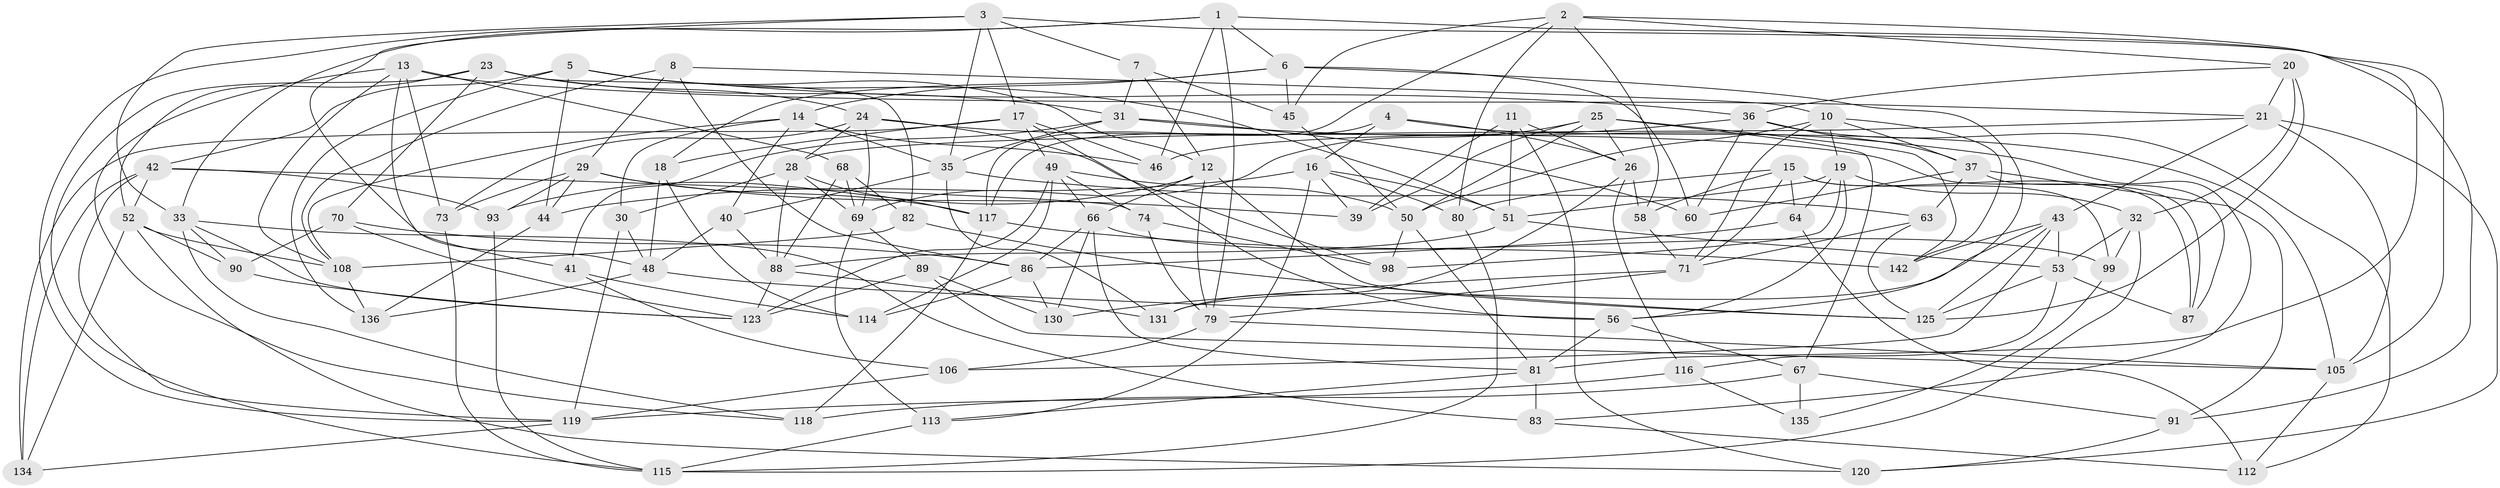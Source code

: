 // original degree distribution, {4: 1.0}
// Generated by graph-tools (version 1.1) at 2025/11/02/27/25 16:11:47]
// undirected, 94 vertices, 237 edges
graph export_dot {
graph [start="1"]
  node [color=gray90,style=filled];
  1 [super="+9"];
  2 [super="+27"];
  3 [super="+101"];
  4;
  5 [super="+128"];
  6 [super="+94"];
  7;
  8;
  10 [super="+85"];
  11;
  12 [super="+22"];
  13 [super="+57"];
  14 [super="+129"];
  15 [super="+34"];
  16 [super="+62"];
  17 [super="+139"];
  18;
  19 [super="+65"];
  20 [super="+55"];
  21 [super="+97"];
  23 [super="+132"];
  24 [super="+38"];
  25 [super="+111"];
  26 [super="+77"];
  28 [super="+127"];
  29 [super="+47"];
  30;
  31 [super="+76"];
  32 [super="+110"];
  33 [super="+78"];
  35 [super="+54"];
  36 [super="+61"];
  37 [super="+107"];
  39;
  40;
  41;
  42 [super="+109"];
  43 [super="+59"];
  44;
  45;
  46;
  48 [super="+72"];
  49 [super="+75"];
  50 [super="+140"];
  51 [super="+100"];
  52 [super="+121"];
  53 [super="+124"];
  56 [super="+95"];
  58;
  60;
  63;
  64;
  66 [super="+145"];
  67 [super="+104"];
  68;
  69 [super="+102"];
  70;
  71 [super="+103"];
  73;
  74;
  79 [super="+137"];
  80;
  81 [super="+84"];
  82;
  83;
  86 [super="+92"];
  87;
  88 [super="+96"];
  89;
  90;
  91;
  93;
  98;
  99;
  105 [super="+122"];
  106;
  108 [super="+141"];
  112;
  113;
  114;
  115 [super="+138"];
  116;
  117 [super="+143"];
  118;
  119 [super="+133"];
  120;
  123 [super="+144"];
  125 [super="+126"];
  130;
  131;
  134;
  135;
  136;
  142;
  1 -- 33;
  1 -- 79;
  1 -- 119;
  1 -- 46;
  1 -- 6;
  1 -- 105;
  2 -- 45;
  2 -- 117;
  2 -- 80;
  2 -- 58;
  2 -- 81;
  2 -- 20;
  3 -- 35;
  3 -- 33;
  3 -- 48;
  3 -- 91;
  3 -- 7;
  3 -- 17;
  4 -- 105;
  4 -- 16;
  4 -- 26;
  4 -- 117;
  5 -- 136;
  5 -- 51;
  5 -- 44;
  5 -- 36;
  5 -- 42;
  5 -- 12;
  6 -- 45;
  6 -- 14;
  6 -- 56;
  6 -- 18;
  6 -- 60;
  7 -- 45;
  7 -- 31;
  7 -- 12;
  8 -- 86;
  8 -- 29;
  8 -- 108;
  8 -- 10;
  10 -- 50;
  10 -- 19;
  10 -- 37;
  10 -- 142;
  10 -- 71;
  11 -- 26;
  11 -- 51;
  11 -- 120;
  11 -- 39;
  12 -- 93;
  12 -- 66;
  12 -- 125;
  12 -- 79;
  13 -- 68;
  13 -- 118;
  13 -- 21;
  13 -- 73;
  13 -- 41;
  13 -- 108;
  14 -- 46;
  14 -- 30;
  14 -- 40;
  14 -- 35;
  14 -- 108;
  15 -- 58;
  15 -- 87;
  15 -- 71;
  15 -- 64;
  15 -- 99;
  15 -- 80;
  16 -- 44;
  16 -- 113;
  16 -- 80;
  16 -- 51;
  16 -- 39;
  17 -- 134;
  17 -- 46;
  17 -- 56;
  17 -- 18;
  17 -- 49;
  18 -- 114;
  18 -- 48;
  19 -- 56;
  19 -- 32;
  19 -- 51;
  19 -- 64;
  19 -- 98;
  20 -- 32 [weight=2];
  20 -- 125;
  20 -- 21;
  20 -- 36;
  21 -- 120;
  21 -- 105;
  21 -- 43;
  21 -- 28;
  23 -- 82;
  23 -- 24;
  23 -- 115;
  23 -- 31;
  23 -- 52;
  23 -- 70;
  24 -- 98;
  24 -- 73;
  24 -- 28;
  24 -- 87;
  24 -- 69;
  25 -- 39;
  25 -- 142;
  25 -- 67;
  25 -- 26;
  25 -- 50;
  25 -- 69;
  26 -- 58;
  26 -- 116;
  26 -- 131;
  28 -- 117;
  28 -- 88;
  28 -- 69;
  28 -- 30;
  29 -- 39;
  29 -- 117;
  29 -- 73;
  29 -- 93;
  29 -- 44;
  30 -- 119;
  30 -- 48;
  31 -- 60;
  31 -- 41;
  31 -- 83;
  31 -- 35;
  32 -- 115;
  32 -- 99;
  32 -- 53;
  33 -- 118;
  33 -- 90;
  33 -- 83;
  33 -- 123;
  35 -- 131;
  35 -- 40;
  35 -- 63;
  36 -- 60;
  36 -- 37;
  36 -- 112;
  36 -- 46;
  37 -- 63;
  37 -- 87;
  37 -- 91;
  37 -- 60;
  40 -- 48;
  40 -- 88;
  41 -- 106;
  41 -- 114;
  42 -- 93;
  42 -- 134;
  42 -- 52;
  42 -- 74;
  42 -- 119;
  43 -- 142;
  43 -- 106;
  43 -- 131;
  43 -- 53;
  43 -- 125;
  44 -- 136;
  45 -- 50;
  48 -- 56;
  48 -- 136;
  49 -- 123;
  49 -- 114;
  49 -- 66;
  49 -- 74;
  49 -- 50;
  50 -- 98;
  50 -- 81;
  51 -- 53;
  51 -- 88;
  52 -- 108;
  52 -- 90;
  52 -- 134;
  52 -- 120;
  53 -- 116;
  53 -- 87;
  53 -- 125;
  56 -- 81;
  56 -- 67;
  58 -- 71;
  63 -- 125;
  63 -- 71;
  64 -- 86;
  64 -- 112;
  66 -- 81;
  66 -- 99;
  66 -- 86;
  66 -- 130;
  67 -- 135 [weight=2];
  67 -- 91;
  67 -- 118;
  68 -- 82;
  68 -- 88;
  68 -- 69;
  69 -- 113;
  69 -- 89;
  70 -- 90;
  70 -- 123;
  70 -- 86;
  71 -- 130;
  71 -- 79;
  73 -- 115;
  74 -- 98;
  74 -- 79;
  79 -- 106;
  79 -- 105;
  80 -- 115;
  81 -- 83;
  81 -- 113;
  82 -- 125;
  82 -- 108;
  83 -- 112;
  86 -- 130;
  86 -- 114;
  88 -- 131;
  88 -- 123;
  89 -- 130;
  89 -- 105;
  89 -- 123;
  90 -- 123;
  91 -- 120;
  93 -- 115;
  99 -- 135;
  105 -- 112;
  106 -- 119;
  108 -- 136;
  113 -- 115;
  116 -- 135;
  116 -- 119;
  117 -- 118;
  117 -- 142;
  119 -- 134;
}
